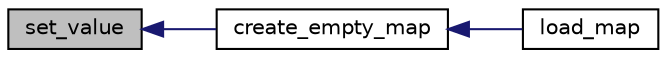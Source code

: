 digraph G
{
  edge [fontname="Helvetica",fontsize="10",labelfontname="Helvetica",labelfontsize="10"];
  node [fontname="Helvetica",fontsize="10",shape=record];
  rankdir=LR;
  Node1 [label="set_value",height=0.2,width=0.4,color="black", fillcolor="grey75", style="filled" fontcolor="black"];
  Node1 -> Node2 [dir=back,color="midnightblue",fontsize="10",style="solid",fontname="Helvetica"];
  Node2 [label="create_empty_map",height=0.2,width=0.4,color="black", fillcolor="white", style="filled",URL="$group___i_s_o_m_e_t_r_i_c.html#gafbd6e8d63e4a9bffb9bae939e6f33d95",tooltip="Create an empty map."];
  Node2 -> Node3 [dir=back,color="midnightblue",fontsize="10",style="solid",fontname="Helvetica"];
  Node3 [label="load_map",height=0.2,width=0.4,color="black", fillcolor="white", style="filled",URL="$group___i_s_o_m_e_t_r_i_c.html#ga4d6c75959391f3afd98d81a1773ffe84",tooltip="Load the map from filename."];
}
